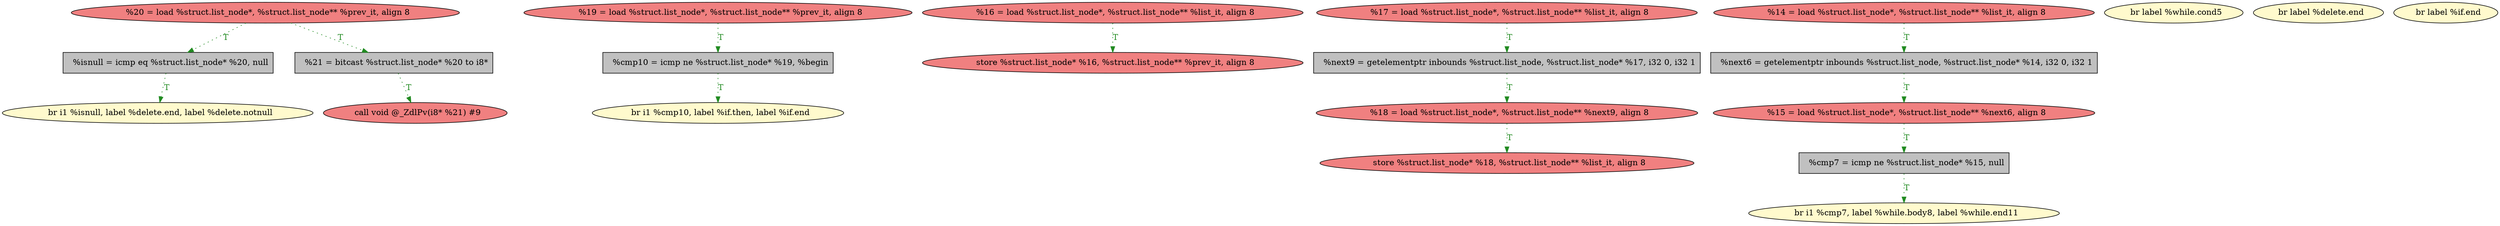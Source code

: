 
digraph G {


node581 [fillcolor=grey,label="  %isnull = icmp eq %struct.list_node* %20, null",shape=rectangle,style=filled ]
node580 [fillcolor=grey,label="  %cmp10 = icmp ne %struct.list_node* %19, %begin",shape=rectangle,style=filled ]
node579 [fillcolor=lightcoral,label="  store %struct.list_node* %16, %struct.list_node** %prev_it, align 8",shape=ellipse,style=filled ]
node577 [fillcolor=grey,label="  %next9 = getelementptr inbounds %struct.list_node, %struct.list_node* %17, i32 0, i32 1",shape=rectangle,style=filled ]
node576 [fillcolor=lemonchiffon,label="  br i1 %cmp10, label %if.then, label %if.end",shape=ellipse,style=filled ]
node562 [fillcolor=lemonchiffon,label="  br i1 %cmp7, label %while.body8, label %while.end11",shape=ellipse,style=filled ]
node570 [fillcolor=lemonchiffon,label="  br label %while.cond5",shape=ellipse,style=filled ]
node572 [fillcolor=lemonchiffon,label="  br label %delete.end",shape=ellipse,style=filled ]
node573 [fillcolor=lightcoral,label="  store %struct.list_node* %18, %struct.list_node** %list_it, align 8",shape=ellipse,style=filled ]
node560 [fillcolor=lightcoral,label="  call void @_ZdlPv(i8* %21) #9",shape=ellipse,style=filled ]
node563 [fillcolor=grey,label="  %21 = bitcast %struct.list_node* %20 to i8*",shape=rectangle,style=filled ]
node568 [fillcolor=lightcoral,label="  %16 = load %struct.list_node*, %struct.list_node** %list_it, align 8",shape=ellipse,style=filled ]
node578 [fillcolor=lightcoral,label="  %18 = load %struct.list_node*, %struct.list_node** %next9, align 8",shape=ellipse,style=filled ]
node565 [fillcolor=lemonchiffon,label="  br label %if.end",shape=ellipse,style=filled ]
node561 [fillcolor=lemonchiffon,label="  br i1 %isnull, label %delete.end, label %delete.notnull",shape=ellipse,style=filled ]
node566 [fillcolor=lightcoral,label="  %19 = load %struct.list_node*, %struct.list_node** %prev_it, align 8",shape=ellipse,style=filled ]
node569 [fillcolor=lightcoral,label="  %14 = load %struct.list_node*, %struct.list_node** %list_it, align 8",shape=ellipse,style=filled ]
node571 [fillcolor=lightcoral,label="  %17 = load %struct.list_node*, %struct.list_node** %list_it, align 8",shape=ellipse,style=filled ]
node567 [fillcolor=lightcoral,label="  %15 = load %struct.list_node*, %struct.list_node** %next6, align 8",shape=ellipse,style=filled ]
node574 [fillcolor=lightcoral,label="  %20 = load %struct.list_node*, %struct.list_node** %prev_it, align 8",shape=ellipse,style=filled ]
node564 [fillcolor=grey,label="  %cmp7 = icmp ne %struct.list_node* %15, null",shape=rectangle,style=filled ]
node575 [fillcolor=grey,label="  %next6 = getelementptr inbounds %struct.list_node, %struct.list_node* %14, i32 0, i32 1",shape=rectangle,style=filled ]

node569->node575 [style=dotted,color=forestgreen,label="T",fontcolor=forestgreen ]
node571->node577 [style=dotted,color=forestgreen,label="T",fontcolor=forestgreen ]
node568->node579 [style=dotted,color=forestgreen,label="T",fontcolor=forestgreen ]
node567->node564 [style=dotted,color=forestgreen,label="T",fontcolor=forestgreen ]
node564->node562 [style=dotted,color=forestgreen,label="T",fontcolor=forestgreen ]
node580->node576 [style=dotted,color=forestgreen,label="T",fontcolor=forestgreen ]
node577->node578 [style=dotted,color=forestgreen,label="T",fontcolor=forestgreen ]
node566->node580 [style=dotted,color=forestgreen,label="T",fontcolor=forestgreen ]
node574->node563 [style=dotted,color=forestgreen,label="T",fontcolor=forestgreen ]
node581->node561 [style=dotted,color=forestgreen,label="T",fontcolor=forestgreen ]
node578->node573 [style=dotted,color=forestgreen,label="T",fontcolor=forestgreen ]
node575->node567 [style=dotted,color=forestgreen,label="T",fontcolor=forestgreen ]
node563->node560 [style=dotted,color=forestgreen,label="T",fontcolor=forestgreen ]
node574->node581 [style=dotted,color=forestgreen,label="T",fontcolor=forestgreen ]


}
